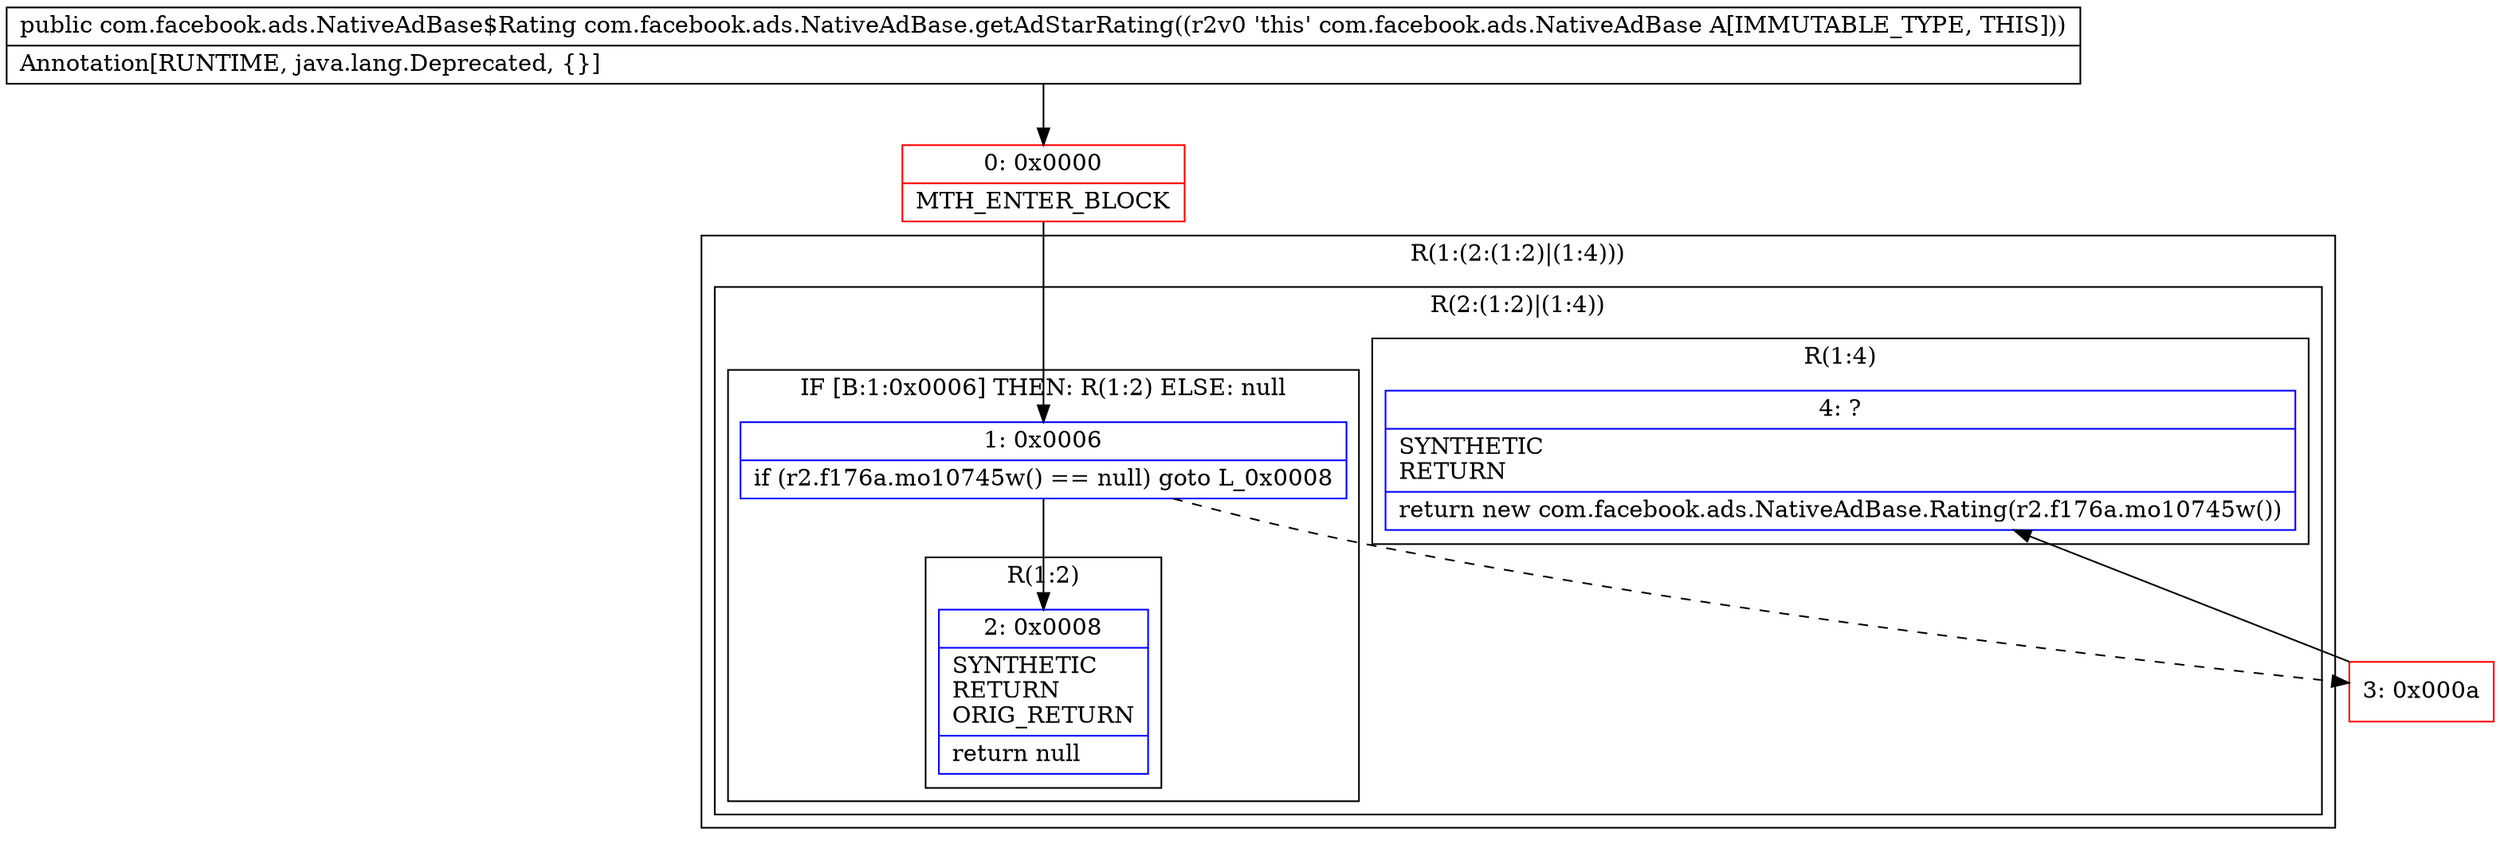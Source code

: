 digraph "CFG forcom.facebook.ads.NativeAdBase.getAdStarRating()Lcom\/facebook\/ads\/NativeAdBase$Rating;" {
subgraph cluster_Region_1874767417 {
label = "R(1:(2:(1:2)|(1:4)))";
node [shape=record,color=blue];
subgraph cluster_Region_1059880490 {
label = "R(2:(1:2)|(1:4))";
node [shape=record,color=blue];
subgraph cluster_IfRegion_45059731 {
label = "IF [B:1:0x0006] THEN: R(1:2) ELSE: null";
node [shape=record,color=blue];
Node_1 [shape=record,label="{1\:\ 0x0006|if (r2.f176a.mo10745w() == null) goto L_0x0008\l}"];
subgraph cluster_Region_1709383011 {
label = "R(1:2)";
node [shape=record,color=blue];
Node_2 [shape=record,label="{2\:\ 0x0008|SYNTHETIC\lRETURN\lORIG_RETURN\l|return null\l}"];
}
}
subgraph cluster_Region_2134288512 {
label = "R(1:4)";
node [shape=record,color=blue];
Node_4 [shape=record,label="{4\:\ ?|SYNTHETIC\lRETURN\l|return new com.facebook.ads.NativeAdBase.Rating(r2.f176a.mo10745w())\l}"];
}
}
}
Node_0 [shape=record,color=red,label="{0\:\ 0x0000|MTH_ENTER_BLOCK\l}"];
Node_3 [shape=record,color=red,label="{3\:\ 0x000a}"];
MethodNode[shape=record,label="{public com.facebook.ads.NativeAdBase$Rating com.facebook.ads.NativeAdBase.getAdStarRating((r2v0 'this' com.facebook.ads.NativeAdBase A[IMMUTABLE_TYPE, THIS]))  | Annotation[RUNTIME, java.lang.Deprecated, \{\}]\l}"];
MethodNode -> Node_0;
Node_1 -> Node_2;
Node_1 -> Node_3[style=dashed];
Node_0 -> Node_1;
Node_3 -> Node_4;
}

